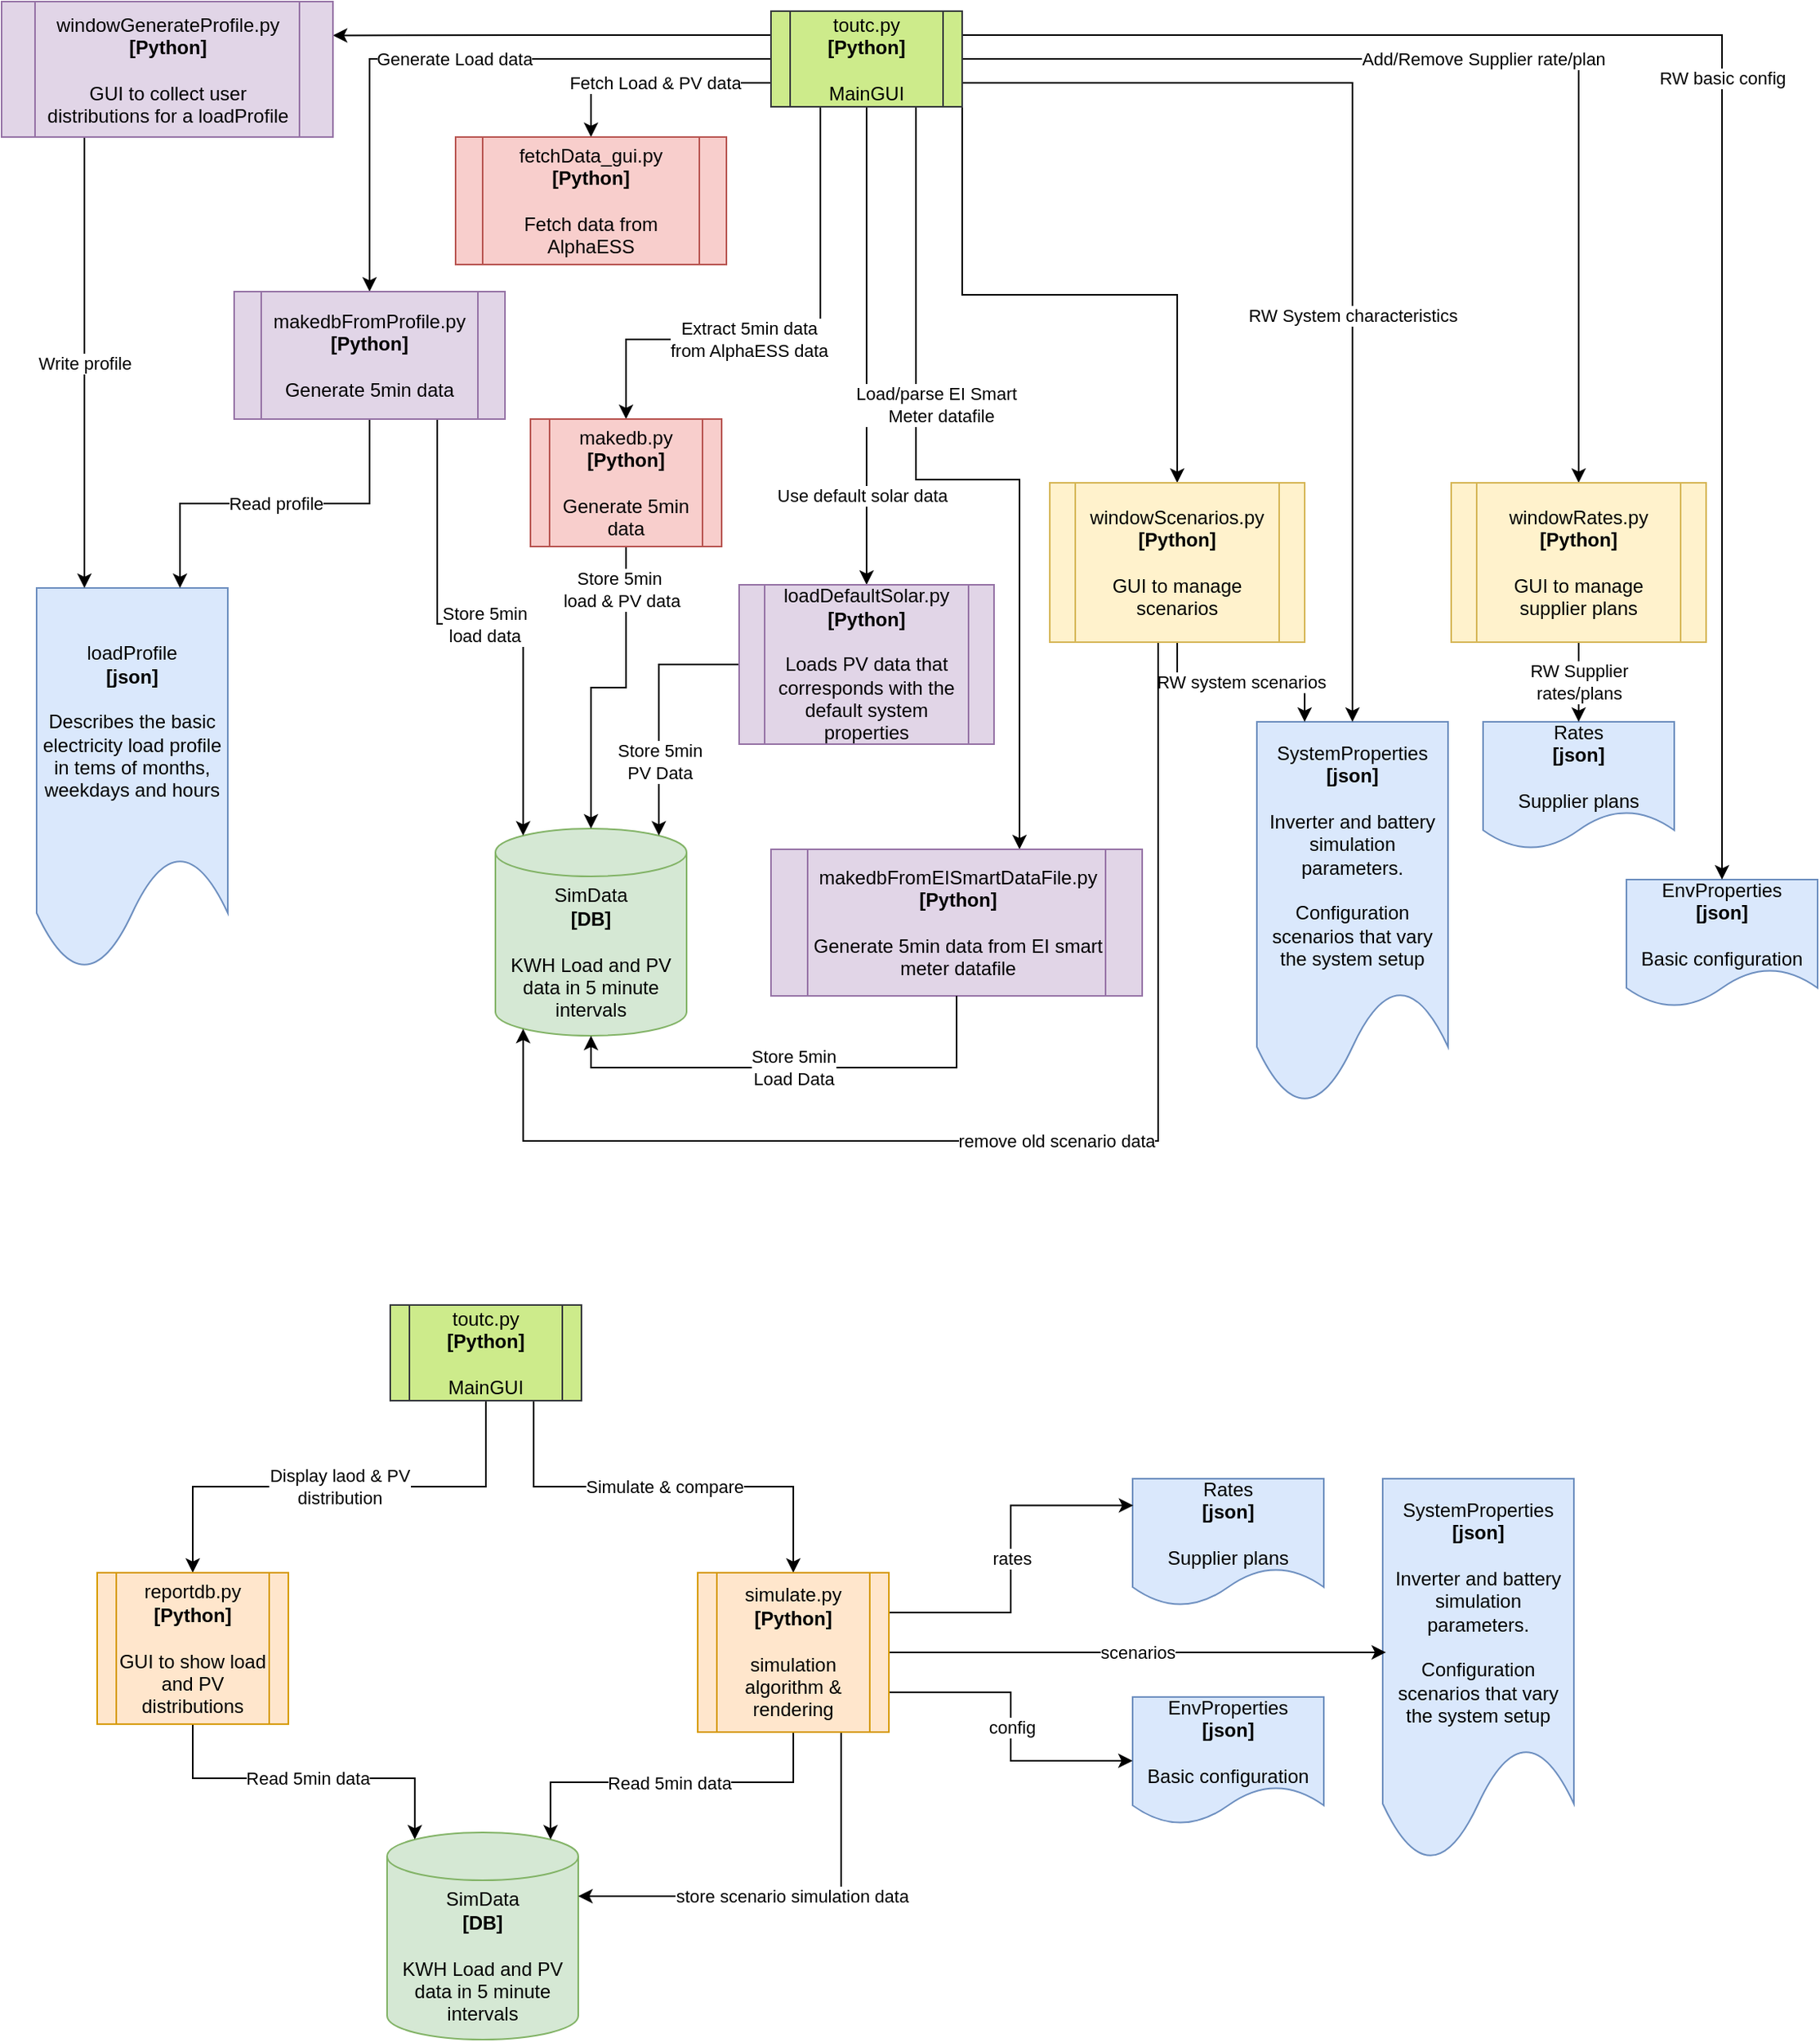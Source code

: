 <mxfile version="20.2.3" type="device"><diagram id="MW2uT7PdceqVpYAhyFR4" name="Page-1"><mxGraphModel dx="1422" dy="875" grid="0" gridSize="10" guides="1" tooltips="1" connect="1" arrows="1" fold="1" page="1" pageScale="1" pageWidth="1169" pageHeight="827" math="0" shadow="0"><root><mxCell id="0"/><mxCell id="1" parent="0"/><mxCell id="rT36uSg9cuYPb7RTcsFe-1" value="SimData&lt;br&gt;&lt;b&gt;[DB]&lt;/b&gt;&lt;br&gt;&lt;br&gt;KWH Load and PV data in 5 minute intervals" style="shape=cylinder3;whiteSpace=wrap;html=1;boundedLbl=1;backgroundOutline=1;size=15;fillColor=#d5e8d4;strokeColor=#82b366;" parent="1" vertex="1"><mxGeometry x="326" y="558" width="120" height="130" as="geometry"/></mxCell><mxCell id="rT36uSg9cuYPb7RTcsFe-2" value="Rates&lt;br&gt;&lt;b&gt;[json]&lt;/b&gt;&lt;br&gt;&lt;br&gt;Supplier plans" style="shape=document;whiteSpace=wrap;html=1;boundedLbl=1;fillColor=#dae8fc;strokeColor=#6c8ebf;" parent="1" vertex="1"><mxGeometry x="946" y="491" width="120" height="80" as="geometry"/></mxCell><mxCell id="rT36uSg9cuYPb7RTcsFe-3" value="EnvProperties&lt;br&gt;&lt;b&gt;[json]&lt;/b&gt;&lt;br&gt;&lt;br&gt;Basic configuration" style="shape=document;whiteSpace=wrap;html=1;boundedLbl=1;fillColor=#dae8fc;strokeColor=#6c8ebf;" parent="1" vertex="1"><mxGeometry x="1036" y="590" width="120" height="80" as="geometry"/></mxCell><mxCell id="rT36uSg9cuYPb7RTcsFe-4" value="SystemProperties&lt;br&gt;&lt;b&gt;[json]&lt;/b&gt;&lt;br&gt;&lt;br&gt;Inverter and battery simulation parameters.&lt;br&gt;&lt;br&gt;Configuration scenarios that vary the system setup" style="shape=document;whiteSpace=wrap;html=1;boundedLbl=1;fillColor=#dae8fc;strokeColor=#6c8ebf;" parent="1" vertex="1"><mxGeometry x="804" y="491" width="120" height="240" as="geometry"/></mxCell><mxCell id="rT36uSg9cuYPb7RTcsFe-5" value="loadProfile&lt;br&gt;&lt;b&gt;[json]&lt;/b&gt;&lt;br&gt;&lt;br&gt;Describes the basic electricity load profile in tems of months, weekdays and hours" style="shape=document;whiteSpace=wrap;html=1;boundedLbl=1;fillColor=#dae8fc;strokeColor=#6c8ebf;" parent="1" vertex="1"><mxGeometry x="38" y="407" width="120" height="240" as="geometry"/></mxCell><mxCell id="rT36uSg9cuYPb7RTcsFe-8" value="RW basic config" style="edgeStyle=orthogonalEdgeStyle;rounded=0;orthogonalLoop=1;jettySize=auto;html=1;exitX=1;exitY=0.25;exitDx=0;exitDy=0;entryX=0.5;entryY=0;entryDx=0;entryDy=0;" parent="1" source="rT36uSg9cuYPb7RTcsFe-6" target="rT36uSg9cuYPb7RTcsFe-3" edge="1"><mxGeometry relative="1" as="geometry"><mxPoint x="1167" y="510" as="targetPoint"/></mxGeometry></mxCell><mxCell id="rT36uSg9cuYPb7RTcsFe-9" value="RW System characteristics" style="edgeStyle=orthogonalEdgeStyle;rounded=0;orthogonalLoop=1;jettySize=auto;html=1;exitX=1;exitY=0.75;exitDx=0;exitDy=0;entryX=0.5;entryY=0;entryDx=0;entryDy=0;" parent="1" source="rT36uSg9cuYPb7RTcsFe-6" target="rT36uSg9cuYPb7RTcsFe-4" edge="1"><mxGeometry x="0.209" relative="1" as="geometry"><mxPoint as="offset"/></mxGeometry></mxCell><mxCell id="rT36uSg9cuYPb7RTcsFe-18" value="Fetch Load &amp;amp; PV data" style="edgeStyle=orthogonalEdgeStyle;rounded=0;orthogonalLoop=1;jettySize=auto;html=1;exitX=0;exitY=0.75;exitDx=0;exitDy=0;entryX=0.5;entryY=0;entryDx=0;entryDy=0;" parent="1" source="rT36uSg9cuYPb7RTcsFe-6" target="rT36uSg9cuYPb7RTcsFe-15" edge="1"><mxGeometry relative="1" as="geometry"/></mxCell><mxCell id="rT36uSg9cuYPb7RTcsFe-19" value="Extract 5min data &lt;br&gt;from AlphaESS data" style="edgeStyle=orthogonalEdgeStyle;rounded=0;orthogonalLoop=1;jettySize=auto;html=1;exitX=0.25;exitY=1;exitDx=0;exitDy=0;entryX=0.5;entryY=0;entryDx=0;entryDy=0;" parent="1" source="rT36uSg9cuYPb7RTcsFe-6" target="rT36uSg9cuYPb7RTcsFe-16" edge="1"><mxGeometry x="0.206" relative="1" as="geometry"><Array as="points"><mxPoint x="530" y="251"/><mxPoint x="408" y="251"/></Array><mxPoint as="offset"/></mxGeometry></mxCell><mxCell id="rT36uSg9cuYPb7RTcsFe-20" value="Generate Load data" style="edgeStyle=orthogonalEdgeStyle;rounded=0;orthogonalLoop=1;jettySize=auto;html=1;exitX=0;exitY=0.5;exitDx=0;exitDy=0;entryX=0.5;entryY=0;entryDx=0;entryDy=0;" parent="1" source="rT36uSg9cuYPb7RTcsFe-6" target="rT36uSg9cuYPb7RTcsFe-11" edge="1"><mxGeometry relative="1" as="geometry"/></mxCell><mxCell id="rT36uSg9cuYPb7RTcsFe-23" value="Use default solar data" style="edgeStyle=orthogonalEdgeStyle;rounded=0;orthogonalLoop=1;jettySize=auto;html=1;exitX=0.5;exitY=1;exitDx=0;exitDy=0;" parent="1" source="rT36uSg9cuYPb7RTcsFe-6" target="rT36uSg9cuYPb7RTcsFe-21" edge="1"><mxGeometry x="0.627" y="-3" relative="1" as="geometry"><mxPoint as="offset"/></mxGeometry></mxCell><mxCell id="rT36uSg9cuYPb7RTcsFe-28" value="Add/Remove Supplier rate/plan" style="edgeStyle=orthogonalEdgeStyle;rounded=0;orthogonalLoop=1;jettySize=auto;html=1;exitX=1;exitY=0.5;exitDx=0;exitDy=0;" parent="1" source="rT36uSg9cuYPb7RTcsFe-6" target="rT36uSg9cuYPb7RTcsFe-25" edge="1"><mxGeometry relative="1" as="geometry"/></mxCell><mxCell id="6aN-EZoMKL-euZ9JTngA-34" style="edgeStyle=orthogonalEdgeStyle;rounded=0;orthogonalLoop=1;jettySize=auto;html=1;exitX=1;exitY=1;exitDx=0;exitDy=0;" parent="1" source="rT36uSg9cuYPb7RTcsFe-6" target="6aN-EZoMKL-euZ9JTngA-33" edge="1"><mxGeometry relative="1" as="geometry"/></mxCell><mxCell id="6aN-EZoMKL-euZ9JTngA-38" value="Load/parse EI Smart&amp;nbsp;&lt;br&gt;&amp;nbsp;Meter datafile" style="edgeStyle=orthogonalEdgeStyle;rounded=0;orthogonalLoop=1;jettySize=auto;html=1;exitX=0.75;exitY=1;exitDx=0;exitDy=0;" parent="1" source="rT36uSg9cuYPb7RTcsFe-6" target="6aN-EZoMKL-euZ9JTngA-36" edge="1"><mxGeometry x="-0.293" y="14" relative="1" as="geometry"><Array as="points"><mxPoint x="590" y="105"/><mxPoint x="590" y="339"/><mxPoint x="655" y="339"/></Array><mxPoint as="offset"/></mxGeometry></mxCell><mxCell id="6aN-EZoMKL-euZ9JTngA-40" style="edgeStyle=orthogonalEdgeStyle;rounded=0;orthogonalLoop=1;jettySize=auto;html=1;exitX=0;exitY=0.25;exitDx=0;exitDy=0;entryX=1;entryY=0.25;entryDx=0;entryDy=0;" parent="1" source="rT36uSg9cuYPb7RTcsFe-6" target="6aN-EZoMKL-euZ9JTngA-39" edge="1"><mxGeometry relative="1" as="geometry"/></mxCell><mxCell id="rT36uSg9cuYPb7RTcsFe-6" value="toutc.py&lt;br&gt;&lt;b&gt;[Python]&lt;/b&gt;&lt;br&gt;&lt;br&gt;MainGUI" style="shape=process;whiteSpace=wrap;html=1;backgroundOutline=1;fillColor=#cdeb8b;strokeColor=#36393d;" parent="1" vertex="1"><mxGeometry x="499" y="45" width="120" height="60" as="geometry"/></mxCell><mxCell id="rT36uSg9cuYPb7RTcsFe-13" value="Read profile" style="edgeStyle=orthogonalEdgeStyle;rounded=0;orthogonalLoop=1;jettySize=auto;html=1;exitX=0.5;exitY=1;exitDx=0;exitDy=0;entryX=0.75;entryY=0;entryDx=0;entryDy=0;" parent="1" source="rT36uSg9cuYPb7RTcsFe-11" target="rT36uSg9cuYPb7RTcsFe-5" edge="1"><mxGeometry relative="1" as="geometry"><mxPoint x="148" y="586" as="targetPoint"/></mxGeometry></mxCell><mxCell id="rT36uSg9cuYPb7RTcsFe-14" value="Store 5min &lt;br&gt;load data" style="edgeStyle=orthogonalEdgeStyle;rounded=0;orthogonalLoop=1;jettySize=auto;html=1;exitX=0.75;exitY=1;exitDx=0;exitDy=0;entryX=0.145;entryY=0;entryDx=0;entryDy=4.35;entryPerimeter=0;" parent="1" source="rT36uSg9cuYPb7RTcsFe-11" target="rT36uSg9cuYPb7RTcsFe-1" edge="1"><mxGeometry relative="1" as="geometry"/></mxCell><mxCell id="rT36uSg9cuYPb7RTcsFe-11" value="makedbFromProfile.py&lt;br&gt;&lt;b&gt;[Python]&lt;/b&gt;&lt;br&gt;&lt;br&gt;Generate 5min data" style="shape=process;whiteSpace=wrap;html=1;backgroundOutline=1;fillColor=#e1d5e7;strokeColor=#9673a6;" parent="1" vertex="1"><mxGeometry x="162" y="221" width="170" height="80" as="geometry"/></mxCell><mxCell id="rT36uSg9cuYPb7RTcsFe-15" value="fetchData_gui.py&lt;br&gt;&lt;b&gt;[Python]&lt;/b&gt;&lt;br&gt;&lt;br&gt;Fetch data from AlphaESS" style="shape=process;whiteSpace=wrap;html=1;backgroundOutline=1;fillColor=#f8cecc;strokeColor=#b85450;" parent="1" vertex="1"><mxGeometry x="301" y="124" width="170" height="80" as="geometry"/></mxCell><mxCell id="rT36uSg9cuYPb7RTcsFe-17" value="Store 5min&amp;nbsp;&lt;br&gt;load &amp;amp; PV data" style="edgeStyle=orthogonalEdgeStyle;rounded=0;orthogonalLoop=1;jettySize=auto;html=1;exitX=0.5;exitY=1;exitDx=0;exitDy=0;entryX=0.5;entryY=0;entryDx=0;entryDy=0;entryPerimeter=0;" parent="1" source="rT36uSg9cuYPb7RTcsFe-16" target="rT36uSg9cuYPb7RTcsFe-1" edge="1"><mxGeometry x="-0.734" y="-3" relative="1" as="geometry"><mxPoint as="offset"/></mxGeometry></mxCell><mxCell id="rT36uSg9cuYPb7RTcsFe-16" value="makedb.py&lt;br&gt;&lt;b&gt;[Python]&lt;/b&gt;&lt;br&gt;&lt;br&gt;Generate 5min data" style="shape=process;whiteSpace=wrap;html=1;backgroundOutline=1;fillColor=#f8cecc;strokeColor=#b85450;" parent="1" vertex="1"><mxGeometry x="348" y="301" width="120" height="80" as="geometry"/></mxCell><mxCell id="rT36uSg9cuYPb7RTcsFe-22" value="Store 5min &lt;br&gt;PV Data" style="edgeStyle=orthogonalEdgeStyle;rounded=0;orthogonalLoop=1;jettySize=auto;html=1;entryX=0.855;entryY=0;entryDx=0;entryDy=4.35;entryPerimeter=0;" parent="1" source="rT36uSg9cuYPb7RTcsFe-21" target="rT36uSg9cuYPb7RTcsFe-1" edge="1"><mxGeometry x="0.412" relative="1" as="geometry"><mxPoint as="offset"/></mxGeometry></mxCell><mxCell id="rT36uSg9cuYPb7RTcsFe-21" value="loadDefaultSolar.py&lt;br&gt;&lt;b&gt;[Python]&lt;/b&gt;&lt;br&gt;&lt;br&gt;Loads PV data that corresponds with the default system properties" style="shape=process;whiteSpace=wrap;html=1;backgroundOutline=1;fillColor=#e1d5e7;strokeColor=#9673a6;" parent="1" vertex="1"><mxGeometry x="479" y="405" width="160" height="100" as="geometry"/></mxCell><mxCell id="rT36uSg9cuYPb7RTcsFe-26" value="RW Supplier &lt;br&gt;rates/plans" style="edgeStyle=orthogonalEdgeStyle;rounded=0;orthogonalLoop=1;jettySize=auto;html=1;exitX=0.5;exitY=1;exitDx=0;exitDy=0;entryX=0.5;entryY=0;entryDx=0;entryDy=0;" parent="1" source="rT36uSg9cuYPb7RTcsFe-25" target="rT36uSg9cuYPb7RTcsFe-2" edge="1"><mxGeometry relative="1" as="geometry"><mxPoint x="973" y="496" as="targetPoint"/><Array as="points"/></mxGeometry></mxCell><mxCell id="rT36uSg9cuYPb7RTcsFe-25" value="windowRates.py&lt;br&gt;&lt;b&gt;[Python]&lt;/b&gt;&lt;br&gt;&lt;br&gt;GUI to manage supplier plans" style="shape=process;whiteSpace=wrap;html=1;backgroundOutline=1;fillColor=#fff2cc;strokeColor=#d6b656;" parent="1" vertex="1"><mxGeometry x="926" y="341" width="160" height="100" as="geometry"/></mxCell><mxCell id="6aN-EZoMKL-euZ9JTngA-1" value="SimData&lt;br&gt;&lt;b&gt;[DB]&lt;/b&gt;&lt;br&gt;&lt;br&gt;KWH Load and PV data in 5 minute intervals" style="shape=cylinder3;whiteSpace=wrap;html=1;boundedLbl=1;backgroundOutline=1;size=15;fillColor=#d5e8d4;strokeColor=#82b366;" parent="1" vertex="1"><mxGeometry x="258" y="1188" width="120" height="130" as="geometry"/></mxCell><mxCell id="6aN-EZoMKL-euZ9JTngA-2" value="Rates&lt;br&gt;&lt;b&gt;[json]&lt;/b&gt;&lt;br&gt;&lt;br&gt;Supplier plans" style="shape=document;whiteSpace=wrap;html=1;boundedLbl=1;fillColor=#dae8fc;strokeColor=#6c8ebf;" parent="1" vertex="1"><mxGeometry x="726" y="966" width="120" height="80" as="geometry"/></mxCell><mxCell id="6aN-EZoMKL-euZ9JTngA-3" value="EnvProperties&lt;br&gt;&lt;b&gt;[json]&lt;/b&gt;&lt;br&gt;&lt;br&gt;Basic configuration" style="shape=document;whiteSpace=wrap;html=1;boundedLbl=1;fillColor=#dae8fc;strokeColor=#6c8ebf;" parent="1" vertex="1"><mxGeometry x="726" y="1103" width="120" height="80" as="geometry"/></mxCell><mxCell id="6aN-EZoMKL-euZ9JTngA-4" value="SystemProperties&lt;br&gt;&lt;b&gt;[json]&lt;/b&gt;&lt;br&gt;&lt;br&gt;Inverter and battery simulation parameters.&lt;br&gt;&lt;br&gt;Configuration scenarios that vary the system setup" style="shape=document;whiteSpace=wrap;html=1;boundedLbl=1;fillColor=#dae8fc;strokeColor=#6c8ebf;" parent="1" vertex="1"><mxGeometry x="883" y="966" width="120" height="240" as="geometry"/></mxCell><mxCell id="6aN-EZoMKL-euZ9JTngA-12" value="Display laod &amp;amp; PV&lt;br&gt;distribution" style="edgeStyle=orthogonalEdgeStyle;rounded=0;orthogonalLoop=1;jettySize=auto;html=1;exitX=0.5;exitY=1;exitDx=0;exitDy=0;entryX=0.5;entryY=0;entryDx=0;entryDy=0;" parent="1" source="6aN-EZoMKL-euZ9JTngA-15" target="6aN-EZoMKL-euZ9JTngA-17" edge="1"><mxGeometry relative="1" as="geometry"/></mxCell><mxCell id="6aN-EZoMKL-euZ9JTngA-14" value="Simulate &amp;amp; compare" style="edgeStyle=orthogonalEdgeStyle;rounded=0;orthogonalLoop=1;jettySize=auto;html=1;exitX=0.75;exitY=1;exitDx=0;exitDy=0;entryX=0.5;entryY=0;entryDx=0;entryDy=0;" parent="1" source="6aN-EZoMKL-euZ9JTngA-15" target="6aN-EZoMKL-euZ9JTngA-32" edge="1"><mxGeometry relative="1" as="geometry"/></mxCell><mxCell id="6aN-EZoMKL-euZ9JTngA-15" value="toutc.py&lt;br&gt;&lt;b&gt;[Python]&lt;/b&gt;&lt;br&gt;&lt;br&gt;MainGUI" style="shape=process;whiteSpace=wrap;html=1;backgroundOutline=1;fillColor=#cdeb8b;strokeColor=#36393d;" parent="1" vertex="1"><mxGeometry x="260" y="857" width="120" height="60" as="geometry"/></mxCell><mxCell id="6aN-EZoMKL-euZ9JTngA-16" value="Read 5min data" style="edgeStyle=orthogonalEdgeStyle;rounded=0;orthogonalLoop=1;jettySize=auto;html=1;exitX=0.5;exitY=1;exitDx=0;exitDy=0;entryX=0.145;entryY=0;entryDx=0;entryDy=4.35;entryPerimeter=0;" parent="1" source="6aN-EZoMKL-euZ9JTngA-17" target="6aN-EZoMKL-euZ9JTngA-1" edge="1"><mxGeometry relative="1" as="geometry"/></mxCell><mxCell id="6aN-EZoMKL-euZ9JTngA-17" value="reportdb.py&lt;br&gt;&lt;b&gt;[Python]&lt;/b&gt;&lt;br&gt;&lt;br&gt;GUI to show load and PV distributions" style="shape=process;whiteSpace=wrap;html=1;backgroundOutline=1;fillColor=#ffe6cc;strokeColor=#d79b00;" parent="1" vertex="1"><mxGeometry x="76" y="1025" width="120" height="95" as="geometry"/></mxCell><mxCell id="6aN-EZoMKL-euZ9JTngA-28" value="Read 5min data" style="edgeStyle=orthogonalEdgeStyle;rounded=0;orthogonalLoop=1;jettySize=auto;html=1;exitX=0.5;exitY=1;exitDx=0;exitDy=0;entryX=0.855;entryY=0;entryDx=0;entryDy=4.35;entryPerimeter=0;" parent="1" source="6aN-EZoMKL-euZ9JTngA-32" target="6aN-EZoMKL-euZ9JTngA-1" edge="1"><mxGeometry relative="1" as="geometry"/></mxCell><mxCell id="6aN-EZoMKL-euZ9JTngA-29" value="scenarios" style="edgeStyle=orthogonalEdgeStyle;rounded=0;orthogonalLoop=1;jettySize=auto;html=1;exitX=1;exitY=0.5;exitDx=0;exitDy=0;entryX=0.017;entryY=0.454;entryDx=0;entryDy=0;entryPerimeter=0;" parent="1" source="6aN-EZoMKL-euZ9JTngA-32" target="6aN-EZoMKL-euZ9JTngA-4" edge="1"><mxGeometry relative="1" as="geometry"/></mxCell><mxCell id="6aN-EZoMKL-euZ9JTngA-30" value="config" style="edgeStyle=orthogonalEdgeStyle;rounded=0;orthogonalLoop=1;jettySize=auto;html=1;exitX=1;exitY=0.75;exitDx=0;exitDy=0;entryX=0;entryY=0.5;entryDx=0;entryDy=0;" parent="1" source="6aN-EZoMKL-euZ9JTngA-32" target="6aN-EZoMKL-euZ9JTngA-3" edge="1"><mxGeometry relative="1" as="geometry"/></mxCell><mxCell id="6aN-EZoMKL-euZ9JTngA-31" value="rates" style="edgeStyle=orthogonalEdgeStyle;rounded=0;orthogonalLoop=1;jettySize=auto;html=1;exitX=1;exitY=0.25;exitDx=0;exitDy=0;entryX=0.003;entryY=0.21;entryDx=0;entryDy=0;entryPerimeter=0;" parent="1" source="6aN-EZoMKL-euZ9JTngA-32" target="6aN-EZoMKL-euZ9JTngA-2" edge="1"><mxGeometry relative="1" as="geometry"/></mxCell><mxCell id="LtaWHp0jbFiL7GeokXn0-2" value="store scenario simulation data" style="edgeStyle=orthogonalEdgeStyle;rounded=0;orthogonalLoop=1;jettySize=auto;html=1;exitX=0.75;exitY=1;exitDx=0;exitDy=0;entryX=1;entryY=0;entryDx=0;entryDy=40;entryPerimeter=0;" edge="1" parent="1" source="6aN-EZoMKL-euZ9JTngA-32" target="6aN-EZoMKL-euZ9JTngA-1"><mxGeometry relative="1" as="geometry"/></mxCell><mxCell id="6aN-EZoMKL-euZ9JTngA-32" value="simulate.py&lt;br&gt;&lt;b&gt;[Python]&lt;/b&gt;&lt;br&gt;&lt;br&gt;simulation algorithm &amp;amp; rendering" style="shape=process;whiteSpace=wrap;html=1;backgroundOutline=1;fillColor=#ffe6cc;strokeColor=#d79b00;" parent="1" vertex="1"><mxGeometry x="453" y="1025" width="120" height="100" as="geometry"/></mxCell><mxCell id="6aN-EZoMKL-euZ9JTngA-35" value="RW system scenarios" style="edgeStyle=orthogonalEdgeStyle;rounded=0;orthogonalLoop=1;jettySize=auto;html=1;entryX=0.25;entryY=0;entryDx=0;entryDy=0;exitX=0.5;exitY=1;exitDx=0;exitDy=0;" parent="1" source="6aN-EZoMKL-euZ9JTngA-33" target="rT36uSg9cuYPb7RTcsFe-4" edge="1"><mxGeometry relative="1" as="geometry"/></mxCell><mxCell id="LtaWHp0jbFiL7GeokXn0-1" value="remove old scenario data" style="edgeStyle=orthogonalEdgeStyle;rounded=0;orthogonalLoop=1;jettySize=auto;html=1;exitX=0.25;exitY=1;exitDx=0;exitDy=0;entryX=0.145;entryY=1;entryDx=0;entryDy=-4.35;entryPerimeter=0;" edge="1" parent="1" source="6aN-EZoMKL-euZ9JTngA-33" target="rT36uSg9cuYPb7RTcsFe-1"><mxGeometry relative="1" as="geometry"><Array as="points"><mxPoint x="742" y="441"/><mxPoint x="742" y="754"/><mxPoint x="343" y="754"/></Array></mxGeometry></mxCell><mxCell id="6aN-EZoMKL-euZ9JTngA-33" value="windowScenarios.py&lt;br&gt;&lt;b&gt;[Python]&lt;/b&gt;&lt;br&gt;&lt;br&gt;GUI to manage scenarios" style="shape=process;whiteSpace=wrap;html=1;backgroundOutline=1;fillColor=#fff2cc;strokeColor=#d6b656;" parent="1" vertex="1"><mxGeometry x="674" y="341" width="160" height="100" as="geometry"/></mxCell><mxCell id="6aN-EZoMKL-euZ9JTngA-36" value="makedbFromEISmartDataFile.py&lt;br&gt;&lt;b&gt;[Python]&lt;/b&gt;&lt;br&gt;&lt;br&gt;Generate 5min data from EI smart meter datafile" style="shape=process;whiteSpace=wrap;html=1;backgroundOutline=1;fillColor=#e1d5e7;strokeColor=#9673a6;" parent="1" vertex="1"><mxGeometry x="499" y="571" width="233" height="92" as="geometry"/></mxCell><mxCell id="6aN-EZoMKL-euZ9JTngA-37" value="Store 5min &lt;br&gt;Load Data" style="edgeStyle=orthogonalEdgeStyle;rounded=0;orthogonalLoop=1;jettySize=auto;html=1;entryX=0.5;entryY=1;entryDx=0;entryDy=0;entryPerimeter=0;exitX=0.5;exitY=1;exitDx=0;exitDy=0;" parent="1" source="6aN-EZoMKL-euZ9JTngA-36" target="rT36uSg9cuYPb7RTcsFe-1" edge="1"><mxGeometry relative="1" as="geometry"><mxPoint x="483" y="466" as="sourcePoint"/><mxPoint x="435.6" y="700.35" as="targetPoint"/></mxGeometry></mxCell><mxCell id="6aN-EZoMKL-euZ9JTngA-41" value="Write profile" style="edgeStyle=orthogonalEdgeStyle;rounded=0;orthogonalLoop=1;jettySize=auto;html=1;exitX=0.25;exitY=1;exitDx=0;exitDy=0;entryX=0.25;entryY=0;entryDx=0;entryDy=0;" parent="1" source="6aN-EZoMKL-euZ9JTngA-39" target="rT36uSg9cuYPb7RTcsFe-5" edge="1"><mxGeometry relative="1" as="geometry"/></mxCell><mxCell id="6aN-EZoMKL-euZ9JTngA-39" value="windowGenerateProfile.py&lt;br&gt;&lt;b&gt;[Python]&lt;/b&gt;&lt;br&gt;&lt;br&gt;GUI to collect user distributions for a loadProfile" style="shape=process;whiteSpace=wrap;html=1;backgroundOutline=1;fillColor=#e1d5e7;strokeColor=#9673a6;" parent="1" vertex="1"><mxGeometry x="16" y="39" width="208" height="85" as="geometry"/></mxCell></root></mxGraphModel></diagram></mxfile>